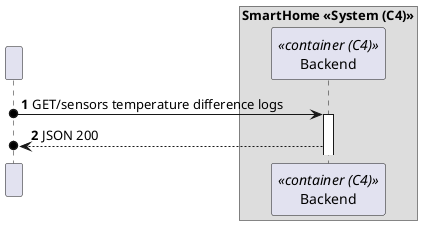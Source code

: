 @startuml
'https://plantuml.com/sequence-diagram
!pragma layout smetana

autonumber

participant " " as HTTP

box "SmartHome <<System (C4)>>"
    participant "Backend" as BE<<container (C4)>>

end box


HTTP o-> BE : GET/sensors temperature difference logs
activate BE


BE -->o HTTP : JSON 200




@enduml